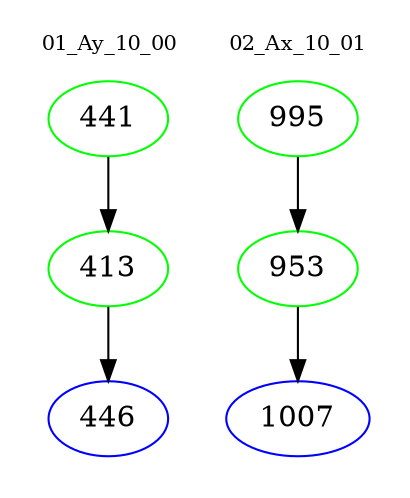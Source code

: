 digraph{
subgraph cluster_0 {
color = white
label = "01_Ay_10_00";
fontsize=10;
T0_441 [label="441", color="green"]
T0_441 -> T0_413 [color="black"]
T0_413 [label="413", color="green"]
T0_413 -> T0_446 [color="black"]
T0_446 [label="446", color="blue"]
}
subgraph cluster_1 {
color = white
label = "02_Ax_10_01";
fontsize=10;
T1_995 [label="995", color="green"]
T1_995 -> T1_953 [color="black"]
T1_953 [label="953", color="green"]
T1_953 -> T1_1007 [color="black"]
T1_1007 [label="1007", color="blue"]
}
}
